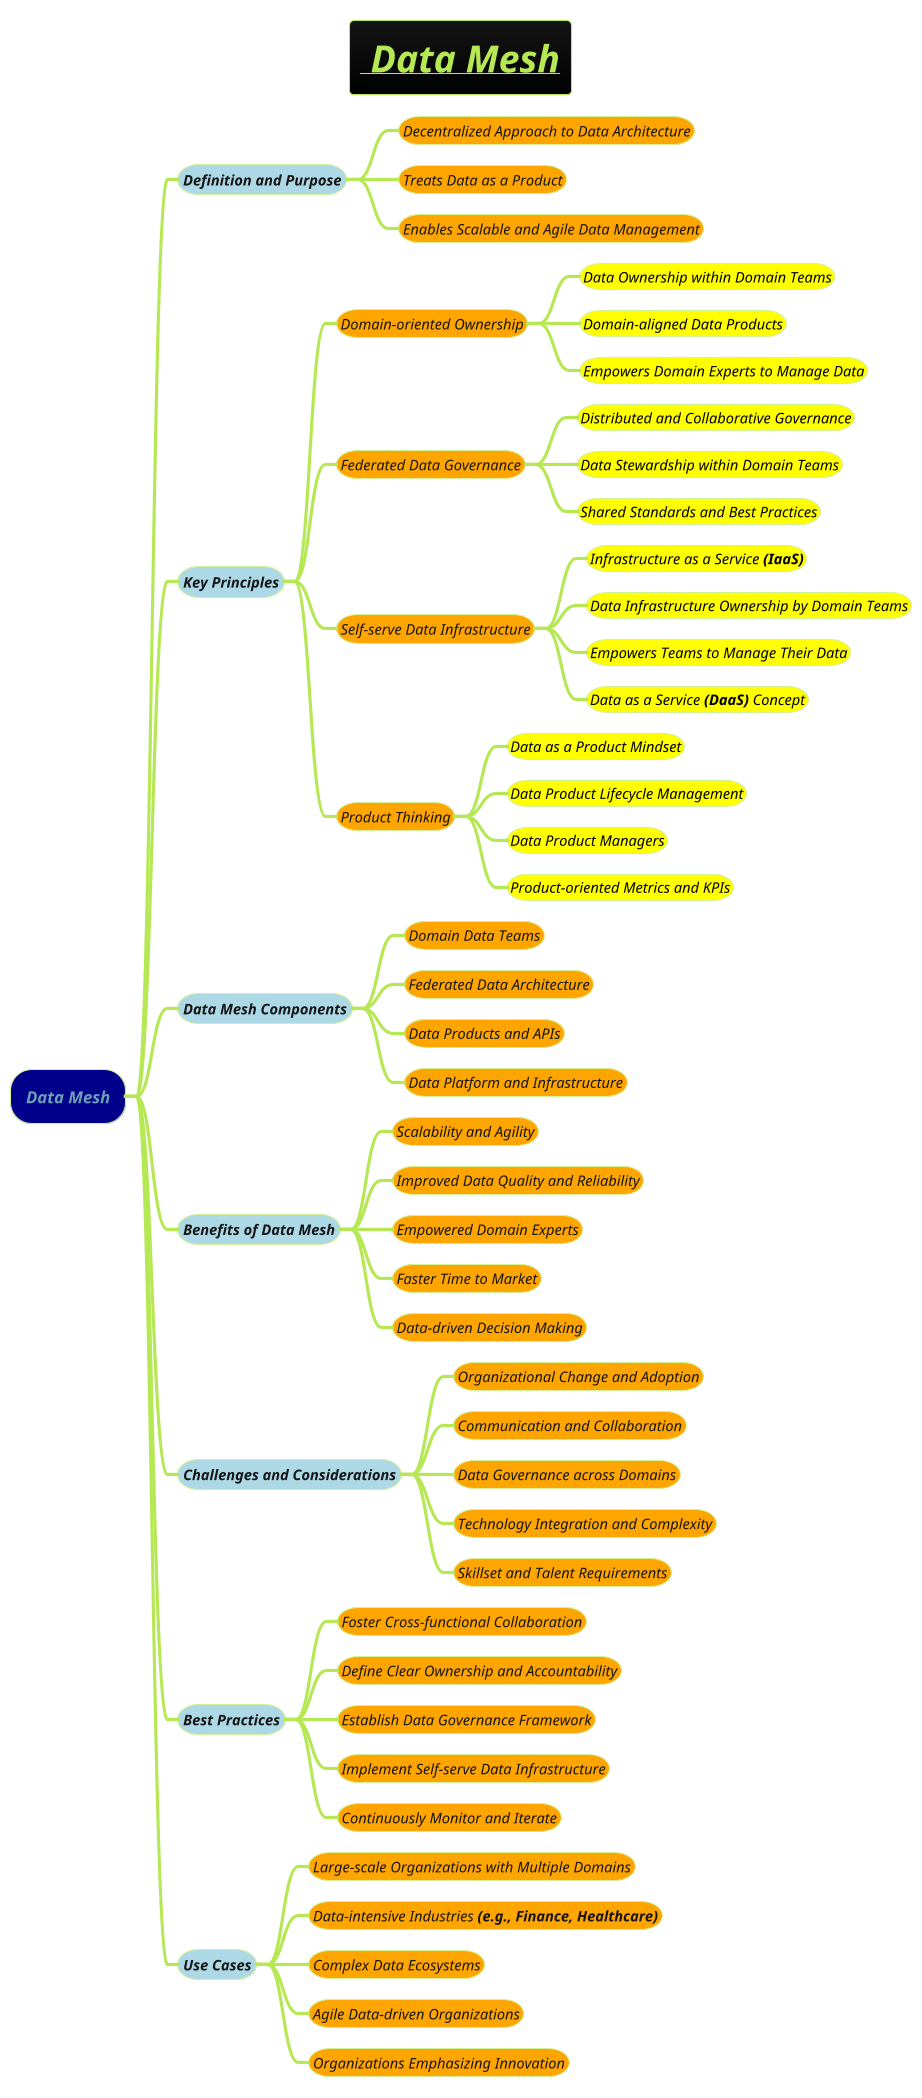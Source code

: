 @startmindmap

!theme hacker
title =<i><u><b> Data Mesh
*[#darkblue] <i>Data Mesh

**[#lightblue] <i><size:14>Definition and Purpose
***[#orange] <i><size:14>Decentralized Approach to Data Architecture
***[#orange] <i><size:14>Treats Data as a Product
***[#orange] <i><size:14>Enables Scalable and Agile Data Management

**[#lightblue] <i><size:14>Key Principles
***[#orange] <i><size:14>Domain-oriented Ownership
****[#yellow] <color #black><i><size:14>Data Ownership within Domain Teams
****[#yellow] <color #black><i><size:14>Domain-aligned Data Products
****[#yellow] <color #black><i><size:14>Empowers Domain Experts to Manage Data

***[#orange] <i><size:14>Federated Data Governance
****[#yellow] <color #black><i><size:14>Distributed and Collaborative Governance
****[#yellow] <color #black><i><size:14>Data Stewardship within Domain Teams
****[#yellow] <color #black><i><size:14>Shared Standards and Best Practices

***[#orange] <i><size:14>Self-serve Data Infrastructure
****[#yellow] <color #black><i><size:14>Infrastructure as a Service **(IaaS)**
****[#yellow] <color #black><i><size:14>Data Infrastructure Ownership by Domain Teams
****[#yellow] <color #black><i><size:14>Empowers Teams to Manage Their Data
****[#yellow] <color #black><i><size:14>Data as a Service **(DaaS)** Concept

***[#orange] <i><size:14>Product Thinking
****[#yellow] <color #black><i><size:14>Data as a Product Mindset
****[#yellow] <color #black><i><size:14>Data Product Lifecycle Management
****[#yellow] <color #black><i><size:14>Data Product Managers
****[#yellow] <color #black><i><size:14>Product-oriented Metrics and KPIs

**[#lightblue] <i><size:14>Data Mesh Components
***[#orange] <i><size:14>Domain Data Teams
***[#orange] <i><size:14>Federated Data Architecture
***[#orange] <i><size:14>Data Products and APIs
***[#orange] <i><size:14>Data Platform and Infrastructure

**[#lightblue] <i><size:14>Benefits of Data Mesh
***[#orange] <i><size:14>Scalability and Agility
***[#orange] <i><size:14>Improved Data Quality and Reliability
***[#orange] <i><size:14>Empowered Domain Experts
***[#orange] <i><size:14>Faster Time to Market
***[#orange] <i><size:14>Data-driven Decision Making

**[#lightblue] <i><size:14>Challenges and Considerations
***[#orange] <i><size:14>Organizational Change and Adoption
***[#orange] <i><size:14>Communication and Collaboration
***[#orange] <i><size:14>Data Governance across Domains
***[#orange] <i><size:14>Technology Integration and Complexity
***[#orange] <i><size:14>Skillset and Talent Requirements

**[#lightblue] <i><size:14>Best Practices
***[#orange] <i><size:14>Foster Cross-functional Collaboration
***[#orange] <i><size:14>Define Clear Ownership and Accountability
***[#orange] <i><size:14>Establish Data Governance Framework
***[#orange] <i><size:14>Implement Self-serve Data Infrastructure
***[#orange] <i><size:14>Continuously Monitor and Iterate

**[#lightblue] <i><size:14>Use Cases
***[#orange] <i><size:14>Large-scale Organizations with Multiple Domains
***[#orange] <i><size:14>Data-intensive Industries **(e.g., Finance, Healthcare)**
***[#orange] <i><size:14>Complex Data Ecosystems
***[#orange] <i><size:14>Agile Data-driven Organizations
***[#orange] <i><size:14>Organizations Emphasizing Innovation

@endmindmap
